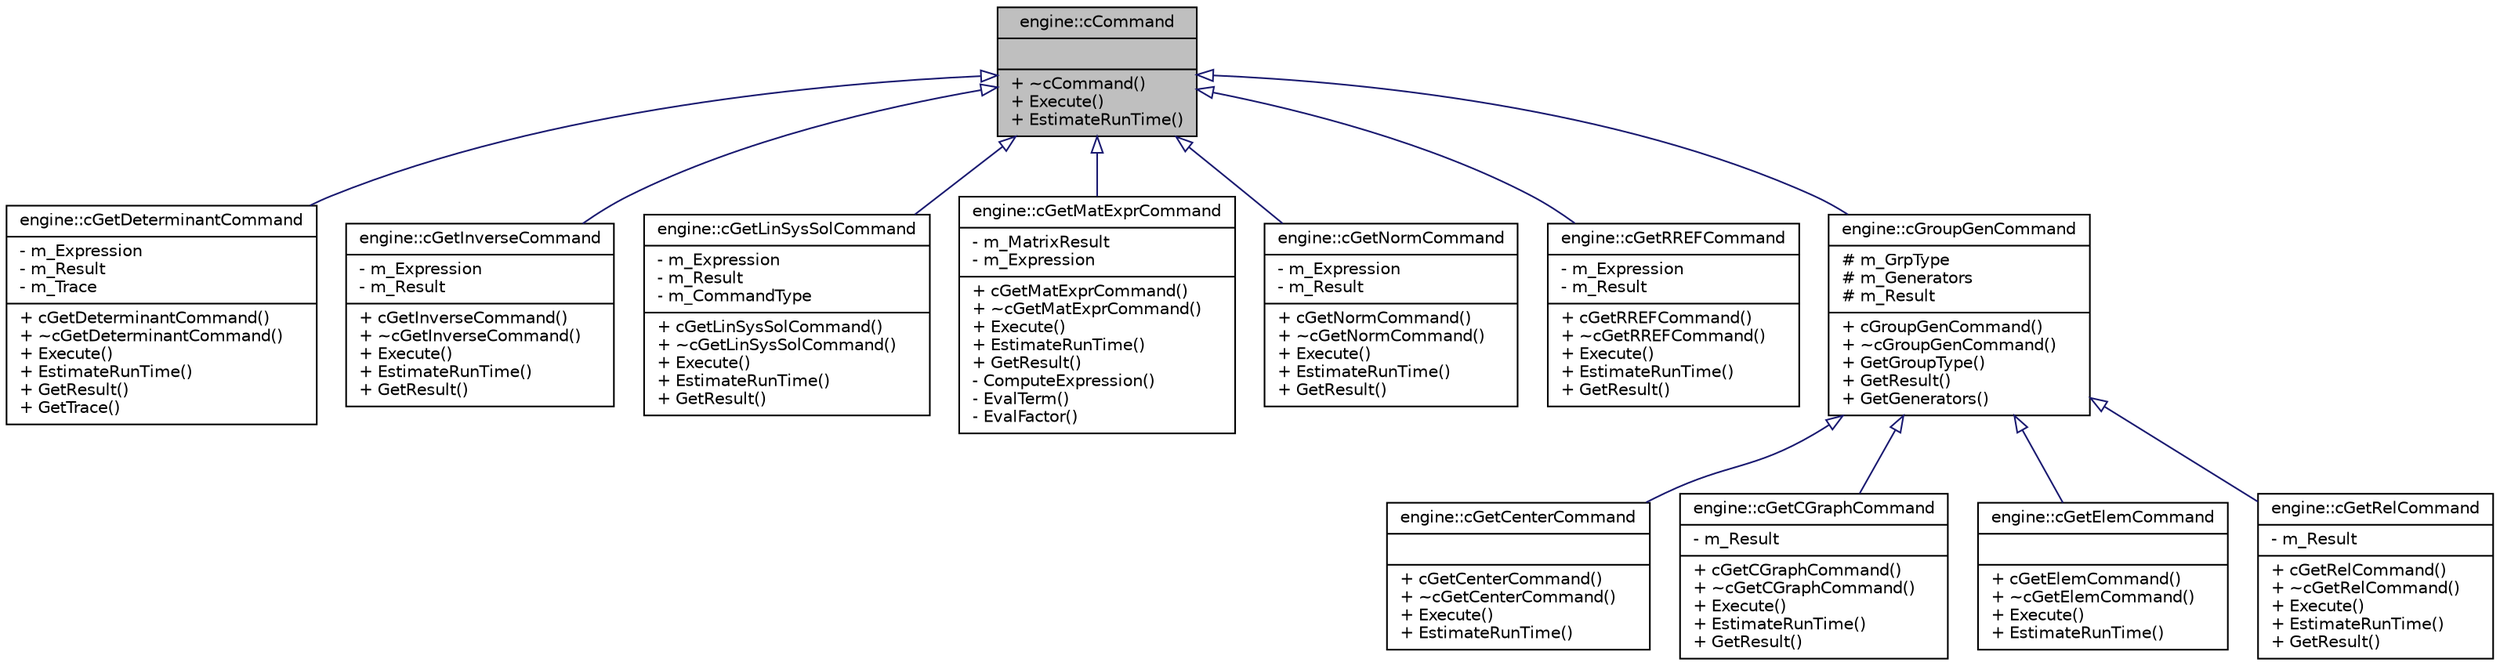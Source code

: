 digraph G
{
  edge [fontname="Helvetica",fontsize="10",labelfontname="Helvetica",labelfontsize="10"];
  node [fontname="Helvetica",fontsize="10",shape=record];
  Node1 [label="{engine::cCommand\n||+ ~cCommand()\l+ Execute()\l+ EstimateRunTime()\l}",height=0.2,width=0.4,color="black", fillcolor="grey75", style="filled" fontcolor="black"];
  Node1 -> Node2 [dir="back",color="midnightblue",fontsize="10",style="solid",arrowtail="onormal"];
  Node2 [label="{engine::cGetDeterminantCommand\n|- m_Expression\l- m_Result\l- m_Trace\l|+ cGetDeterminantCommand()\l+ ~cGetDeterminantCommand()\l+ Execute()\l+ EstimateRunTime()\l+ GetResult()\l+ GetTrace()\l}",height=0.2,width=0.4,color="black", fillcolor="white", style="filled",URL="$classengine_1_1cGetDeterminantCommand.html"];
  Node1 -> Node3 [dir="back",color="midnightblue",fontsize="10",style="solid",arrowtail="onormal"];
  Node3 [label="{engine::cGetInverseCommand\n|- m_Expression\l- m_Result\l|+ cGetInverseCommand()\l+ ~cGetInverseCommand()\l+ Execute()\l+ EstimateRunTime()\l+ GetResult()\l}",height=0.2,width=0.4,color="black", fillcolor="white", style="filled",URL="$classengine_1_1cGetInverseCommand.html"];
  Node1 -> Node4 [dir="back",color="midnightblue",fontsize="10",style="solid",arrowtail="onormal"];
  Node4 [label="{engine::cGetLinSysSolCommand\n|- m_Expression\l- m_Result\l- m_CommandType\l|+ cGetLinSysSolCommand()\l+ ~cGetLinSysSolCommand()\l+ Execute()\l+ EstimateRunTime()\l+ GetResult()\l}",height=0.2,width=0.4,color="black", fillcolor="white", style="filled",URL="$classengine_1_1cGetLinSysSolCommand.html"];
  Node1 -> Node5 [dir="back",color="midnightblue",fontsize="10",style="solid",arrowtail="onormal"];
  Node5 [label="{engine::cGetMatExprCommand\n|- m_MatrixResult\l- m_Expression\l|+ cGetMatExprCommand()\l+ ~cGetMatExprCommand()\l+ Execute()\l+ EstimateRunTime()\l+ GetResult()\l- ComputeExpression()\l- EvalTerm()\l- EvalFactor()\l}",height=0.2,width=0.4,color="black", fillcolor="white", style="filled",URL="$classengine_1_1cGetMatExprCommand.html"];
  Node1 -> Node6 [dir="back",color="midnightblue",fontsize="10",style="solid",arrowtail="onormal"];
  Node6 [label="{engine::cGetNormCommand\n|- m_Expression\l- m_Result\l|+ cGetNormCommand()\l+ ~cGetNormCommand()\l+ Execute()\l+ EstimateRunTime()\l+ GetResult()\l}",height=0.2,width=0.4,color="black", fillcolor="white", style="filled",URL="$classengine_1_1cGetNormCommand.html"];
  Node1 -> Node7 [dir="back",color="midnightblue",fontsize="10",style="solid",arrowtail="onormal"];
  Node7 [label="{engine::cGetRREFCommand\n|- m_Expression\l- m_Result\l|+ cGetRREFCommand()\l+ ~cGetRREFCommand()\l+ Execute()\l+ EstimateRunTime()\l+ GetResult()\l}",height=0.2,width=0.4,color="black", fillcolor="white", style="filled",URL="$classengine_1_1cGetRREFCommand.html"];
  Node1 -> Node8 [dir="back",color="midnightblue",fontsize="10",style="solid",arrowtail="onormal"];
  Node8 [label="{engine::cGroupGenCommand\n|# m_GrpType\l# m_Generators\l# m_Result\l|+ cGroupGenCommand()\l+ ~cGroupGenCommand()\l+ GetGroupType()\l+ GetResult()\l+ GetGenerators()\l}",height=0.2,width=0.4,color="black", fillcolor="white", style="filled",URL="$classengine_1_1cGroupGenCommand.html"];
  Node8 -> Node9 [dir="back",color="midnightblue",fontsize="10",style="solid",arrowtail="onormal"];
  Node9 [label="{engine::cGetCenterCommand\n||+ cGetCenterCommand()\l+ ~cGetCenterCommand()\l+ Execute()\l+ EstimateRunTime()\l}",height=0.2,width=0.4,color="black", fillcolor="white", style="filled",URL="$classengine_1_1cGetCenterCommand.html"];
  Node8 -> Node10 [dir="back",color="midnightblue",fontsize="10",style="solid",arrowtail="onormal"];
  Node10 [label="{engine::cGetCGraphCommand\n|- m_Result\l|+ cGetCGraphCommand()\l+ ~cGetCGraphCommand()\l+ Execute()\l+ EstimateRunTime()\l+ GetResult()\l}",height=0.2,width=0.4,color="black", fillcolor="white", style="filled",URL="$classengine_1_1cGetCGraphCommand.html"];
  Node8 -> Node11 [dir="back",color="midnightblue",fontsize="10",style="solid",arrowtail="onormal"];
  Node11 [label="{engine::cGetElemCommand\n||+ cGetElemCommand()\l+ ~cGetElemCommand()\l+ Execute()\l+ EstimateRunTime()\l}",height=0.2,width=0.4,color="black", fillcolor="white", style="filled",URL="$classengine_1_1cGetElemCommand.html"];
  Node8 -> Node12 [dir="back",color="midnightblue",fontsize="10",style="solid",arrowtail="onormal"];
  Node12 [label="{engine::cGetRelCommand\n|- m_Result\l|+ cGetRelCommand()\l+ ~cGetRelCommand()\l+ Execute()\l+ EstimateRunTime()\l+ GetResult()\l}",height=0.2,width=0.4,color="black", fillcolor="white", style="filled",URL="$classengine_1_1cGetRelCommand.html"];
}
